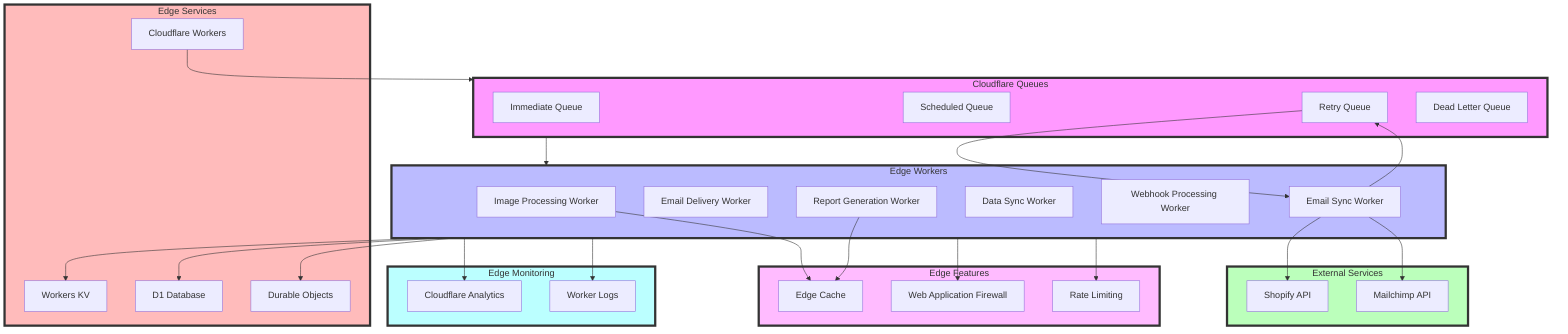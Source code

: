 flowchart TD
    subgraph CloudflareQueues[Cloudflare Queues]
        Immediate[Immediate Queue]
        Scheduled[Scheduled Queue]
        Retry[Retry Queue]
        DeadLetter[Dead Letter Queue]
    end

    subgraph EdgeWorkers[Edge Workers]
        Image[Image Processing Worker]
        Email[Email Delivery Worker]
        Report[Report Generation Worker]
        Sync[Data Sync Worker]
        Webhook[Webhook Processing Worker]
        EmailSync[Email Sync Worker]
    end

    subgraph EdgeServices[Edge Services]
        Workers[Cloudflare Workers]
        KV[Workers KV]
        D1[D1 Database]
        DO[Durable Objects]
    end

    subgraph ExternalServices[External Services]
        Shopify[Shopify API]
        Mailchimp[Mailchimp API]
    end

    subgraph EdgeFeatures[Edge Features]
        Cache[Edge Cache]
        WAF[Web Application Firewall]
        RateLimit[Rate Limiting]
    end

    Workers --> CloudflareQueues
    CloudflareQueues --> EdgeWorkers
    
    EdgeWorkers --> D1
    EdgeWorkers --> KV
    EdgeWorkers --> DO
    
    Image & Report --> Cache
    EmailSync --> Shopify
    EmailSync --> Mailchimp
    EmailSync --> Retry
    Retry --> EmailSync

    EdgeWorkers --> WAF
    EdgeWorkers --> RateLimit

    subgraph Monitoring[Edge Monitoring]
        Analytics[Cloudflare Analytics]
        Logs[Worker Logs]
    end

    EdgeWorkers --> Analytics
    EdgeWorkers --> Logs

    style CloudflareQueues fill:#f9f,stroke:#333,stroke-width:4px
    style EdgeWorkers fill:#bbf,stroke:#333,stroke-width:4px
    style EdgeServices fill:#fbb,stroke:#333,stroke-width:4px
    style ExternalServices fill:#bfb,stroke:#333,stroke-width:4px
    style EdgeFeatures fill:#fbf,stroke:#333,stroke-width:4px
    style Monitoring fill:#bff,stroke:#333,stroke-width:4px